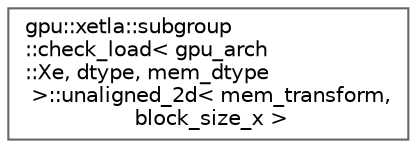 digraph "Graphical Class Hierarchy"
{
 // LATEX_PDF_SIZE
  bgcolor="transparent";
  edge [fontname=Helvetica,fontsize=10,labelfontname=Helvetica,labelfontsize=10];
  node [fontname=Helvetica,fontsize=10,shape=box,height=0.2,width=0.4];
  rankdir="LR";
  Node0 [id="Node000000",label="gpu::xetla::subgroup\l::check_load\< gpu_arch\l::Xe, dtype, mem_dtype\l \>::unaligned_2d\< mem_transform,\l block_size_x \>",height=0.2,width=0.4,color="grey40", fillcolor="white", style="filled",URL="$structgpu_1_1xetla_1_1subgroup_1_1check__load_3_01gpu__arch_1_1Xe_00_01dtype_00_01mem__dtype_01_4_1_1unaligned__2d.html",tooltip=" "];
}
